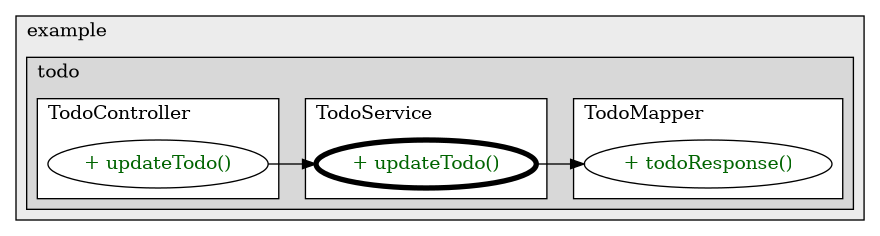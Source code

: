 @startuml

/' diagram meta data start
config=CallConfiguration;
{
  "rootMethod": "com.example.todo.service.TodoService#updateTodo(Long,TodoRequest)",
  "projectClassification": {
    "searchMode": "OpenProject", // OpenProject, AllProjects
    "includedProjects": "",
    "pathEndKeywords": "*.impl",
    "isClientPath": "",
    "isClientName": "",
    "isTestPath": "",
    "isTestName": "",
    "isMappingPath": "",
    "isMappingName": "",
    "isDataAccessPath": "",
    "isDataAccessName": "",
    "isDataStructurePath": "",
    "isDataStructureName": "",
    "isInterfaceStructuresPath": "",
    "isInterfaceStructuresName": "",
    "isEntryPointPath": "",
    "isEntryPointName": "",
    "treatFinalFieldsAsMandatory": false
  },
  "graphRestriction": {
    "classPackageExcludeFilter": "",
    "classPackageIncludeFilter": "",
    "classNameExcludeFilter": "",
    "classNameIncludeFilter": "",
    "methodNameExcludeFilter": "",
    "methodNameIncludeFilter": "",
    "removeByInheritance": "", // inheritance/annotation based filtering is done in a second step
    "removeByAnnotation": "",
    "removeByClassPackage": "", // cleanup the graph after inheritance/annotation based filtering is done
    "removeByClassName": "",
    "cutMappings": false,
    "cutEnum": true,
    "cutTests": true,
    "cutClient": true,
    "cutDataAccess": true,
    "cutInterfaceStructures": true,
    "cutDataStructures": true,
    "cutGetterAndSetter": true,
    "cutConstructors": true
  },
  "graphTraversal": {
    "forwardDepth": 3,
    "backwardDepth": 3,
    "classPackageExcludeFilter": "",
    "classPackageIncludeFilter": "",
    "classNameExcludeFilter": "",
    "classNameIncludeFilter": "",
    "methodNameExcludeFilter": "",
    "methodNameIncludeFilter": "",
    "hideMappings": false,
    "hideDataStructures": false,
    "hidePrivateMethods": true,
    "hideInterfaceCalls": true, // indirection: implementation -> interface (is hidden) -> implementation
    "onlyShowApplicationEntryPoints": false, // root node is included
    "useMethodCallsForStructureDiagram": "ForwardOnly" // ForwardOnly, BothDirections, No
  },
  "details": {
    "aggregation": "GroupByClass", // ByClass, GroupByClass, None
    "showMethodParametersTypes": false,
    "showMethodParametersNames": false,
    "showMethodReturnType": false,
    "showPackageLevels": 2,
    "showCallOrder": false,
    "edgeMode": "MethodsOnly", // TypesOnly, MethodsOnly, TypesAndMethods, MethodsAndDirectTypeUsage
    "showDetailedClassStructure": false
  },
  "rootClass": "com.example.todo.service.TodoService",
  "extensionCallbackMethod": "" // qualified.class.name#methodName - signature: public static String method(String)
}
diagram meta data end '/



digraph g {
    rankdir="LR"
    splines=polyline
    

'nodes 
subgraph cluster_1322970774 { 
   	label=example
	labeljust=l
	fillcolor="#ececec"
	style=filled
   
   subgraph cluster_134356406 { 
   	label=todo
	labeljust=l
	fillcolor="#d8d8d8"
	style=filled
   
   subgraph cluster_1370254625 { 
   	label=TodoService
	labeljust=l
	fillcolor=white
	style=filled
   
   TodoService1007031646XXXupdateTodo1833780167[
	label="+ updateTodo()"
	style=filled
	fillcolor=white
	tooltip="TodoService

null"
	penwidth=4
	fontcolor=darkgreen
];
} 

subgraph cluster_1591292829 { 
   	label=TodoController
	labeljust=l
	fillcolor=white
	style=filled
   
   TodoController1799477165XXXupdateTodo1833780167[
	label="+ updateTodo()"
	style=filled
	fillcolor=white
	tooltip="TodoController

null"
	fontcolor=darkgreen
];
} 

subgraph cluster_1753559203 { 
   	label=TodoMapper
	labeljust=l
	fillcolor=white
	style=filled
   
   TodoMapper1573216920XXXtodoResponse1905346537[
	label="+ todoResponse()"
	style=filled
	fillcolor=white
	tooltip="TodoMapper

null"
	fontcolor=darkgreen
];
} 
} 
} 

'edges    
TodoController1799477165XXXupdateTodo1833780167 -> TodoService1007031646XXXupdateTodo1833780167;
TodoService1007031646XXXupdateTodo1833780167 -> TodoMapper1573216920XXXtodoResponse1905346537;
    
}
@enduml